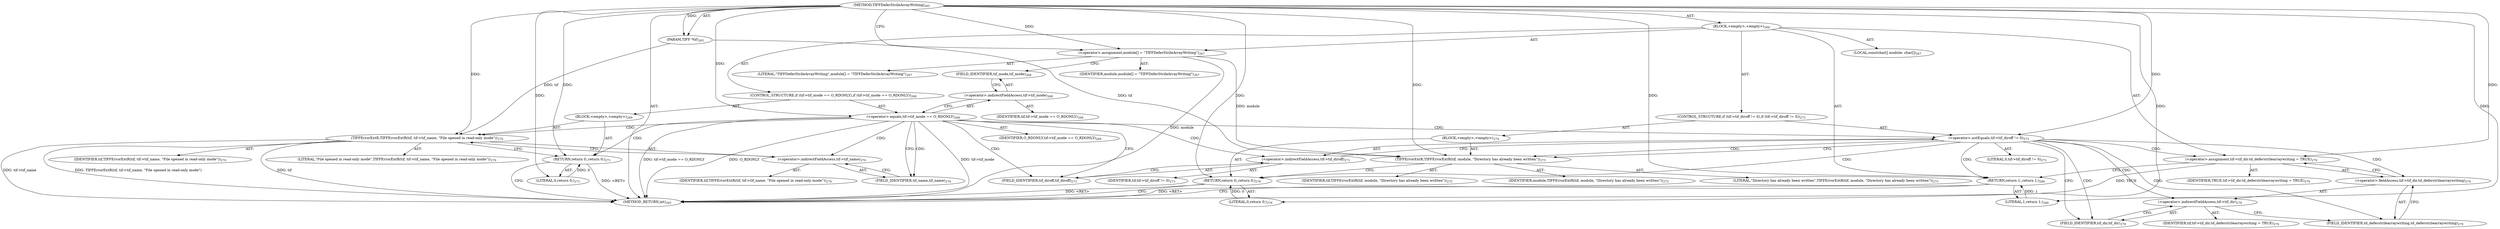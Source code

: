 digraph "TIFFDeferStrileArrayWriting" {  
"64399" [label = <(METHOD,TIFFDeferStrileArrayWriting)<SUB>265</SUB>> ]
"64400" [label = <(PARAM,TIFF *tif)<SUB>265</SUB>> ]
"64401" [label = <(BLOCK,&lt;empty&gt;,&lt;empty&gt;)<SUB>266</SUB>> ]
"64402" [label = <(LOCAL,constchar[] module: char[])<SUB>267</SUB>> ]
"64403" [label = <(&lt;operator&gt;.assignment,module[] = &quot;TIFFDeferStrileArrayWriting&quot;)<SUB>267</SUB>> ]
"64404" [label = <(IDENTIFIER,module,module[] = &quot;TIFFDeferStrileArrayWriting&quot;)<SUB>267</SUB>> ]
"64405" [label = <(LITERAL,&quot;TIFFDeferStrileArrayWriting&quot;,module[] = &quot;TIFFDeferStrileArrayWriting&quot;)<SUB>267</SUB>> ]
"64406" [label = <(CONTROL_STRUCTURE,if (tif-&gt;tif_mode == O_RDONLY),if (tif-&gt;tif_mode == O_RDONLY))<SUB>268</SUB>> ]
"64407" [label = <(&lt;operator&gt;.equals,tif-&gt;tif_mode == O_RDONLY)<SUB>268</SUB>> ]
"64408" [label = <(&lt;operator&gt;.indirectFieldAccess,tif-&gt;tif_mode)<SUB>268</SUB>> ]
"64409" [label = <(IDENTIFIER,tif,tif-&gt;tif_mode == O_RDONLY)<SUB>268</SUB>> ]
"64410" [label = <(FIELD_IDENTIFIER,tif_mode,tif_mode)<SUB>268</SUB>> ]
"64411" [label = <(IDENTIFIER,O_RDONLY,tif-&gt;tif_mode == O_RDONLY)<SUB>268</SUB>> ]
"64412" [label = <(BLOCK,&lt;empty&gt;,&lt;empty&gt;)<SUB>269</SUB>> ]
"64413" [label = <(TIFFErrorExtR,TIFFErrorExtR(tif, tif-&gt;tif_name, &quot;File opened in read-only mode&quot;))<SUB>270</SUB>> ]
"64414" [label = <(IDENTIFIER,tif,TIFFErrorExtR(tif, tif-&gt;tif_name, &quot;File opened in read-only mode&quot;))<SUB>270</SUB>> ]
"64415" [label = <(&lt;operator&gt;.indirectFieldAccess,tif-&gt;tif_name)<SUB>270</SUB>> ]
"64416" [label = <(IDENTIFIER,tif,TIFFErrorExtR(tif, tif-&gt;tif_name, &quot;File opened in read-only mode&quot;))<SUB>270</SUB>> ]
"64417" [label = <(FIELD_IDENTIFIER,tif_name,tif_name)<SUB>270</SUB>> ]
"64418" [label = <(LITERAL,&quot;File opened in read-only mode&quot;,TIFFErrorExtR(tif, tif-&gt;tif_name, &quot;File opened in read-only mode&quot;))<SUB>270</SUB>> ]
"64419" [label = <(RETURN,return 0;,return 0;)<SUB>271</SUB>> ]
"64420" [label = <(LITERAL,0,return 0;)<SUB>271</SUB>> ]
"64421" [label = <(CONTROL_STRUCTURE,if (tif-&gt;tif_diroff != 0),if (tif-&gt;tif_diroff != 0))<SUB>273</SUB>> ]
"64422" [label = <(&lt;operator&gt;.notEquals,tif-&gt;tif_diroff != 0)<SUB>273</SUB>> ]
"64423" [label = <(&lt;operator&gt;.indirectFieldAccess,tif-&gt;tif_diroff)<SUB>273</SUB>> ]
"64424" [label = <(IDENTIFIER,tif,tif-&gt;tif_diroff != 0)<SUB>273</SUB>> ]
"64425" [label = <(FIELD_IDENTIFIER,tif_diroff,tif_diroff)<SUB>273</SUB>> ]
"64426" [label = <(LITERAL,0,tif-&gt;tif_diroff != 0)<SUB>273</SUB>> ]
"64427" [label = <(BLOCK,&lt;empty&gt;,&lt;empty&gt;)<SUB>274</SUB>> ]
"64428" [label = <(TIFFErrorExtR,TIFFErrorExtR(tif, module, &quot;Directory has already been written&quot;))<SUB>275</SUB>> ]
"64429" [label = <(IDENTIFIER,tif,TIFFErrorExtR(tif, module, &quot;Directory has already been written&quot;))<SUB>275</SUB>> ]
"64430" [label = <(IDENTIFIER,module,TIFFErrorExtR(tif, module, &quot;Directory has already been written&quot;))<SUB>275</SUB>> ]
"64431" [label = <(LITERAL,&quot;Directory has already been written&quot;,TIFFErrorExtR(tif, module, &quot;Directory has already been written&quot;))<SUB>275</SUB>> ]
"64432" [label = <(RETURN,return 0;,return 0;)<SUB>276</SUB>> ]
"64433" [label = <(LITERAL,0,return 0;)<SUB>276</SUB>> ]
"64434" [label = <(&lt;operator&gt;.assignment,tif-&gt;tif_dir.td_deferstrilearraywriting = TRUE)<SUB>279</SUB>> ]
"64435" [label = <(&lt;operator&gt;.fieldAccess,tif-&gt;tif_dir.td_deferstrilearraywriting)<SUB>279</SUB>> ]
"64436" [label = <(&lt;operator&gt;.indirectFieldAccess,tif-&gt;tif_dir)<SUB>279</SUB>> ]
"64437" [label = <(IDENTIFIER,tif,tif-&gt;tif_dir.td_deferstrilearraywriting = TRUE)<SUB>279</SUB>> ]
"64438" [label = <(FIELD_IDENTIFIER,tif_dir,tif_dir)<SUB>279</SUB>> ]
"64439" [label = <(FIELD_IDENTIFIER,td_deferstrilearraywriting,td_deferstrilearraywriting)<SUB>279</SUB>> ]
"64440" [label = <(IDENTIFIER,TRUE,tif-&gt;tif_dir.td_deferstrilearraywriting = TRUE)<SUB>279</SUB>> ]
"64441" [label = <(RETURN,return 1;,return 1;)<SUB>280</SUB>> ]
"64442" [label = <(LITERAL,1,return 1;)<SUB>280</SUB>> ]
"64443" [label = <(METHOD_RETURN,int)<SUB>265</SUB>> ]
  "64399" -> "64400"  [ label = "AST: "] 
  "64399" -> "64401"  [ label = "AST: "] 
  "64399" -> "64443"  [ label = "AST: "] 
  "64401" -> "64402"  [ label = "AST: "] 
  "64401" -> "64403"  [ label = "AST: "] 
  "64401" -> "64406"  [ label = "AST: "] 
  "64401" -> "64421"  [ label = "AST: "] 
  "64401" -> "64434"  [ label = "AST: "] 
  "64401" -> "64441"  [ label = "AST: "] 
  "64403" -> "64404"  [ label = "AST: "] 
  "64403" -> "64405"  [ label = "AST: "] 
  "64406" -> "64407"  [ label = "AST: "] 
  "64406" -> "64412"  [ label = "AST: "] 
  "64407" -> "64408"  [ label = "AST: "] 
  "64407" -> "64411"  [ label = "AST: "] 
  "64408" -> "64409"  [ label = "AST: "] 
  "64408" -> "64410"  [ label = "AST: "] 
  "64412" -> "64413"  [ label = "AST: "] 
  "64412" -> "64419"  [ label = "AST: "] 
  "64413" -> "64414"  [ label = "AST: "] 
  "64413" -> "64415"  [ label = "AST: "] 
  "64413" -> "64418"  [ label = "AST: "] 
  "64415" -> "64416"  [ label = "AST: "] 
  "64415" -> "64417"  [ label = "AST: "] 
  "64419" -> "64420"  [ label = "AST: "] 
  "64421" -> "64422"  [ label = "AST: "] 
  "64421" -> "64427"  [ label = "AST: "] 
  "64422" -> "64423"  [ label = "AST: "] 
  "64422" -> "64426"  [ label = "AST: "] 
  "64423" -> "64424"  [ label = "AST: "] 
  "64423" -> "64425"  [ label = "AST: "] 
  "64427" -> "64428"  [ label = "AST: "] 
  "64427" -> "64432"  [ label = "AST: "] 
  "64428" -> "64429"  [ label = "AST: "] 
  "64428" -> "64430"  [ label = "AST: "] 
  "64428" -> "64431"  [ label = "AST: "] 
  "64432" -> "64433"  [ label = "AST: "] 
  "64434" -> "64435"  [ label = "AST: "] 
  "64434" -> "64440"  [ label = "AST: "] 
  "64435" -> "64436"  [ label = "AST: "] 
  "64435" -> "64439"  [ label = "AST: "] 
  "64436" -> "64437"  [ label = "AST: "] 
  "64436" -> "64438"  [ label = "AST: "] 
  "64441" -> "64442"  [ label = "AST: "] 
  "64403" -> "64410"  [ label = "CFG: "] 
  "64434" -> "64441"  [ label = "CFG: "] 
  "64441" -> "64443"  [ label = "CFG: "] 
  "64407" -> "64417"  [ label = "CFG: "] 
  "64407" -> "64425"  [ label = "CFG: "] 
  "64422" -> "64428"  [ label = "CFG: "] 
  "64422" -> "64438"  [ label = "CFG: "] 
  "64435" -> "64434"  [ label = "CFG: "] 
  "64408" -> "64407"  [ label = "CFG: "] 
  "64413" -> "64419"  [ label = "CFG: "] 
  "64419" -> "64443"  [ label = "CFG: "] 
  "64423" -> "64422"  [ label = "CFG: "] 
  "64428" -> "64432"  [ label = "CFG: "] 
  "64432" -> "64443"  [ label = "CFG: "] 
  "64436" -> "64439"  [ label = "CFG: "] 
  "64439" -> "64435"  [ label = "CFG: "] 
  "64410" -> "64408"  [ label = "CFG: "] 
  "64415" -> "64413"  [ label = "CFG: "] 
  "64425" -> "64423"  [ label = "CFG: "] 
  "64438" -> "64436"  [ label = "CFG: "] 
  "64417" -> "64415"  [ label = "CFG: "] 
  "64399" -> "64403"  [ label = "CFG: "] 
  "64419" -> "64443"  [ label = "DDG: &lt;RET&gt;"] 
  "64432" -> "64443"  [ label = "DDG: &lt;RET&gt;"] 
  "64441" -> "64443"  [ label = "DDG: &lt;RET&gt;"] 
  "64403" -> "64443"  [ label = "DDG: module"] 
  "64407" -> "64443"  [ label = "DDG: tif-&gt;tif_mode"] 
  "64407" -> "64443"  [ label = "DDG: tif-&gt;tif_mode == O_RDONLY"] 
  "64413" -> "64443"  [ label = "DDG: tif"] 
  "64413" -> "64443"  [ label = "DDG: tif-&gt;tif_name"] 
  "64413" -> "64443"  [ label = "DDG: TIFFErrorExtR(tif, tif-&gt;tif_name, &quot;File opened in read-only mode&quot;)"] 
  "64434" -> "64443"  [ label = "DDG: TRUE"] 
  "64407" -> "64443"  [ label = "DDG: O_RDONLY"] 
  "64399" -> "64400"  [ label = "DDG: "] 
  "64399" -> "64403"  [ label = "DDG: "] 
  "64399" -> "64434"  [ label = "DDG: "] 
  "64442" -> "64441"  [ label = "DDG: 1"] 
  "64399" -> "64441"  [ label = "DDG: "] 
  "64399" -> "64442"  [ label = "DDG: "] 
  "64399" -> "64407"  [ label = "DDG: "] 
  "64420" -> "64419"  [ label = "DDG: 0"] 
  "64399" -> "64419"  [ label = "DDG: "] 
  "64399" -> "64422"  [ label = "DDG: "] 
  "64433" -> "64432"  [ label = "DDG: 0"] 
  "64399" -> "64432"  [ label = "DDG: "] 
  "64400" -> "64413"  [ label = "DDG: tif"] 
  "64399" -> "64413"  [ label = "DDG: "] 
  "64399" -> "64420"  [ label = "DDG: "] 
  "64400" -> "64428"  [ label = "DDG: tif"] 
  "64399" -> "64428"  [ label = "DDG: "] 
  "64403" -> "64428"  [ label = "DDG: module"] 
  "64399" -> "64433"  [ label = "DDG: "] 
  "64407" -> "64422"  [ label = "CDG: "] 
  "64407" -> "64417"  [ label = "CDG: "] 
  "64407" -> "64419"  [ label = "CDG: "] 
  "64407" -> "64423"  [ label = "CDG: "] 
  "64407" -> "64413"  [ label = "CDG: "] 
  "64407" -> "64415"  [ label = "CDG: "] 
  "64407" -> "64425"  [ label = "CDG: "] 
  "64422" -> "64428"  [ label = "CDG: "] 
  "64422" -> "64436"  [ label = "CDG: "] 
  "64422" -> "64441"  [ label = "CDG: "] 
  "64422" -> "64432"  [ label = "CDG: "] 
  "64422" -> "64434"  [ label = "CDG: "] 
  "64422" -> "64439"  [ label = "CDG: "] 
  "64422" -> "64435"  [ label = "CDG: "] 
  "64422" -> "64438"  [ label = "CDG: "] 
}
